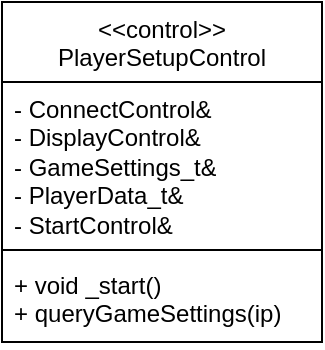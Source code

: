 <mxfile version="21.6.8" type="device">
  <diagram name="Page-1" id="xxN2pcB3O675SsCtO8AX">
    <mxGraphModel dx="317" dy="494" grid="1" gridSize="10" guides="1" tooltips="1" connect="1" arrows="1" fold="1" page="1" pageScale="1" pageWidth="827" pageHeight="1169" math="0" shadow="0">
      <root>
        <mxCell id="0" />
        <mxCell id="1" parent="0" />
        <mxCell id="3HDc481PHAWaFetSHEmJ-1" value="&lt;span style=&quot;font-weight: normal;&quot;&gt;&amp;lt;&amp;lt;control&amp;gt;&amp;gt;&lt;br&gt;PlayerSetupControl&lt;br&gt;&lt;/span&gt;" style="swimlane;fontStyle=1;align=center;verticalAlign=top;childLayout=stackLayout;horizontal=1;startSize=40;horizontalStack=0;resizeParent=1;resizeParentMax=0;resizeLast=0;collapsible=1;marginBottom=0;whiteSpace=wrap;html=1;" vertex="1" parent="1">
          <mxGeometry x="160" y="310" width="160" height="170" as="geometry" />
        </mxCell>
        <mxCell id="3HDc481PHAWaFetSHEmJ-2" value="- ConnectControl&amp;amp;&lt;br&gt;- DisplayControl&amp;amp;&lt;br&gt;- GameSettings_t&amp;amp;&lt;br&gt;- PlayerData_t&amp;amp;&lt;br&gt;- StartControl&amp;amp;" style="text;strokeColor=none;fillColor=none;align=left;verticalAlign=top;spacingLeft=4;spacingRight=4;overflow=hidden;rotatable=0;points=[[0,0.5],[1,0.5]];portConstraint=eastwest;whiteSpace=wrap;html=1;" vertex="1" parent="3HDc481PHAWaFetSHEmJ-1">
          <mxGeometry y="40" width="160" height="80" as="geometry" />
        </mxCell>
        <mxCell id="3HDc481PHAWaFetSHEmJ-3" value="" style="line;strokeWidth=1;fillColor=none;align=left;verticalAlign=middle;spacingTop=-1;spacingLeft=3;spacingRight=3;rotatable=0;labelPosition=right;points=[];portConstraint=eastwest;strokeColor=inherit;" vertex="1" parent="3HDc481PHAWaFetSHEmJ-1">
          <mxGeometry y="120" width="160" height="8" as="geometry" />
        </mxCell>
        <mxCell id="3HDc481PHAWaFetSHEmJ-4" value="+ void _start()&lt;br&gt;+ queryGameSettings(ip)" style="text;strokeColor=none;fillColor=none;align=left;verticalAlign=top;spacingLeft=4;spacingRight=4;overflow=hidden;rotatable=0;points=[[0,0.5],[1,0.5]];portConstraint=eastwest;whiteSpace=wrap;html=1;" vertex="1" parent="3HDc481PHAWaFetSHEmJ-1">
          <mxGeometry y="128" width="160" height="42" as="geometry" />
        </mxCell>
      </root>
    </mxGraphModel>
  </diagram>
</mxfile>
